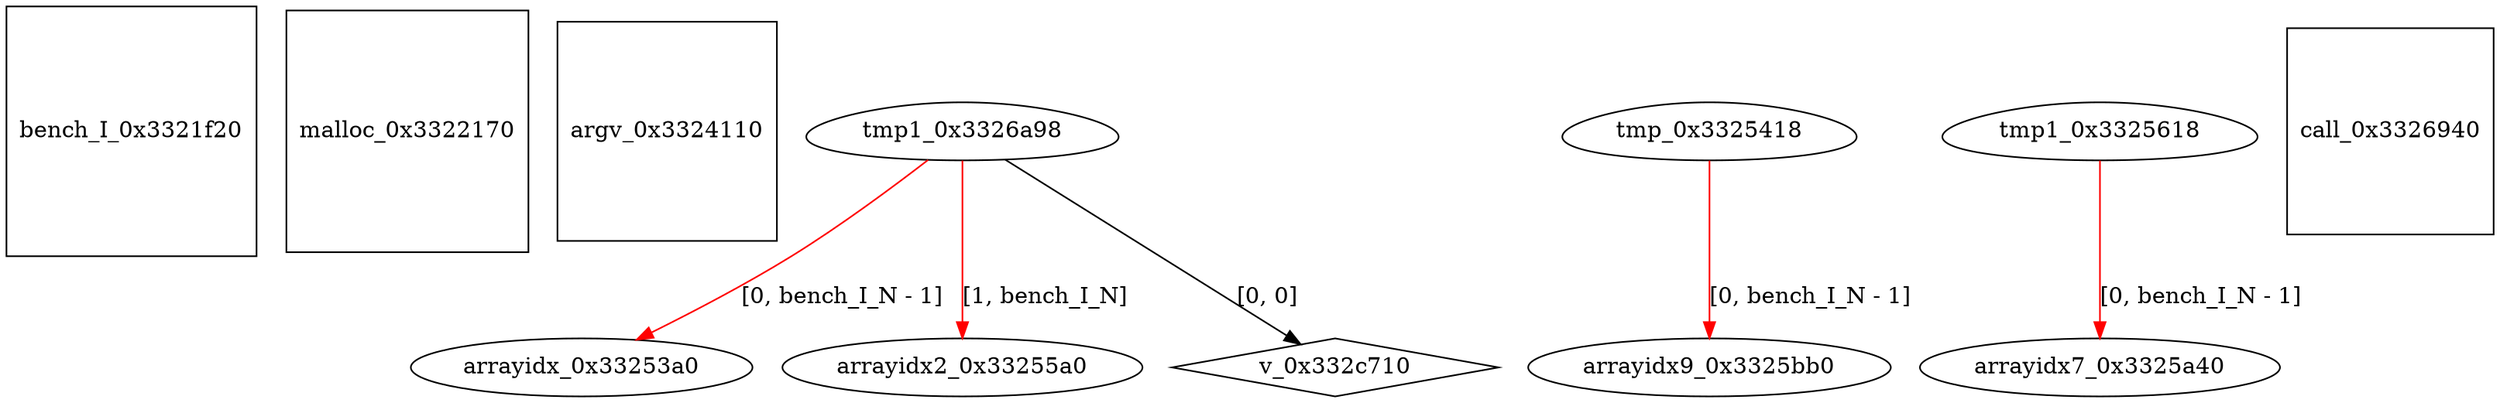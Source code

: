 digraph grafico {
"bench_I_0x3321f20" [shape=square];
"malloc_0x3322170" [shape=square];
"argv_0x3324110" [shape=square];
"arrayidx_0x33253a0" [shape=ellipse];
"tmp1_0x3326a98" -> "arrayidx_0x33253a0" [label="[0, bench_I_N - 1]",color=red];
"tmp_0x3325418" [shape=egg];
"arrayidx2_0x33255a0" [shape=ellipse];
"tmp1_0x3326a98" -> "arrayidx2_0x33255a0" [label="[1, bench_I_N]",color=red];
"tmp1_0x3325618" [shape=egg];
"arrayidx7_0x3325a40" [shape=ellipse];
"tmp1_0x3325618" -> "arrayidx7_0x3325a40" [label="[0, bench_I_N - 1]",color=red];
"arrayidx9_0x3325bb0" [shape=ellipse];
"tmp_0x3325418" -> "arrayidx9_0x3325bb0" [label="[0, bench_I_N - 1]",color=red];
"call_0x3326940" [shape=square];
"tmp1_0x3326a98" [shape=egg];
"v_0x332c710" [shape=diamond];
"tmp1_0x3326a98" -> "v_0x332c710" [label="[0, 0]"];
}